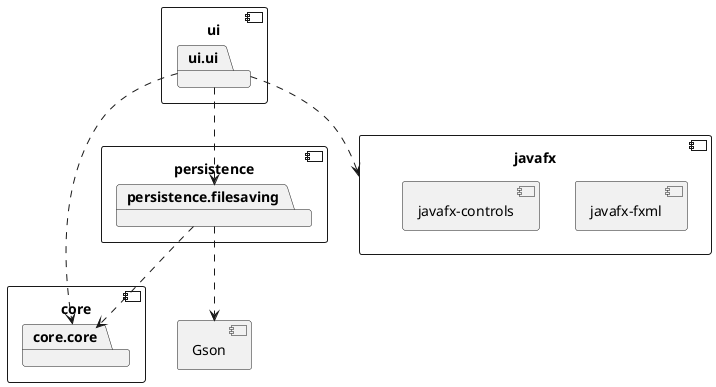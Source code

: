 @startuml arcitecture
component core {
	package core.core
}

component persistence {
	package persistence.filesaving
}

component Gson{
}

persistence.filesaving ..> Gson
persistence.filesaving ..> core.core

component ui{
	package ui.ui
}

ui.ui ..> core.core
ui.ui ..> persistence.filesaving

component javafx {
	component javafx-fxml {
	}
	component javafx-controls{
	}

}

ui.ui ..> javafx
@enduml